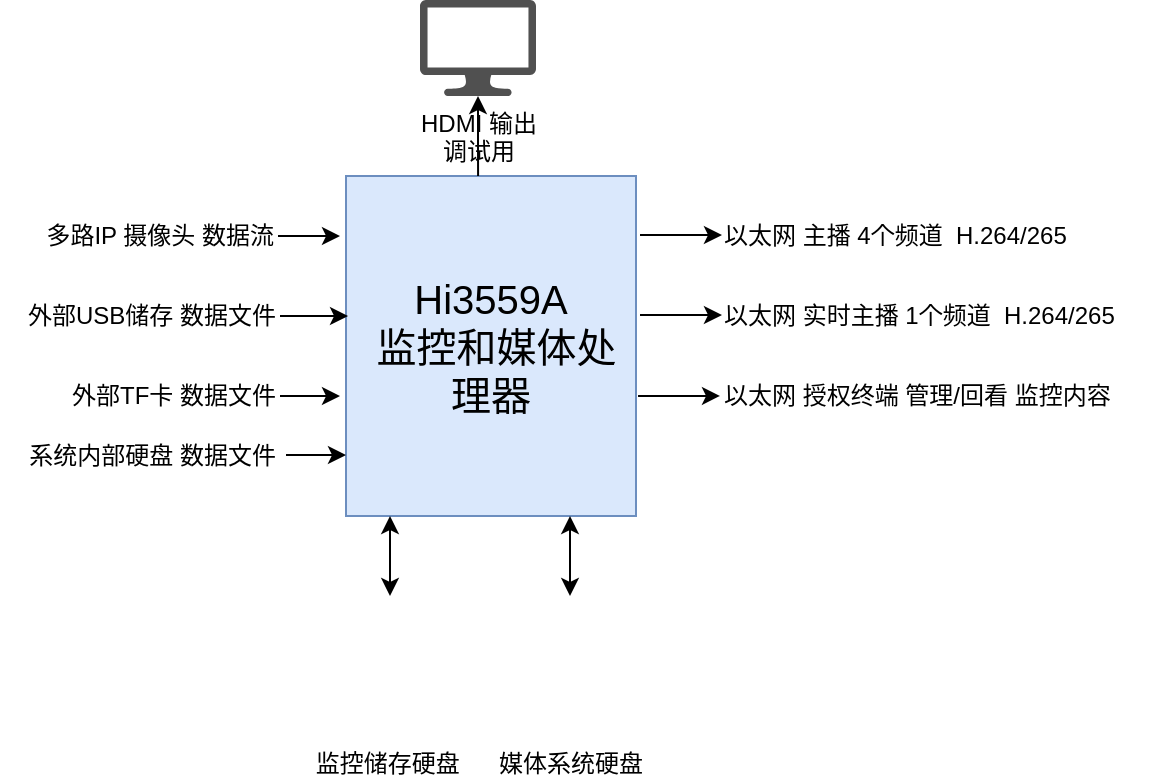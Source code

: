 <mxfile version="13.6.2" type="github">
  <diagram id="CLXN-4MDyRrbkYTzUW4q" name="Page-1">
    <mxGraphModel dx="1360" dy="1229" grid="1" gridSize="10" guides="1" tooltips="1" connect="1" arrows="1" fold="1" page="1" pageScale="1" pageWidth="850" pageHeight="1100" math="0" shadow="0">
      <root>
        <mxCell id="0" />
        <mxCell id="1" parent="0" />
        <mxCell id="OQLOy8tEcqYqoxx-tOox-1" value="&lt;font style=&quot;font-size: 20px&quot;&gt;Hi3559A&lt;br&gt;&amp;nbsp;监控和媒体处理器&lt;/font&gt;" style="rounded=0;whiteSpace=wrap;html=1;fillColor=#dae8fc;strokeColor=#6c8ebf;" vertex="1" parent="1">
          <mxGeometry x="313" y="380" width="145" height="170" as="geometry" />
        </mxCell>
        <mxCell id="OQLOy8tEcqYqoxx-tOox-27" value="" style="edgeStyle=orthogonalEdgeStyle;rounded=0;orthogonalLoop=1;jettySize=auto;html=1;startArrow=none;startFill=0;" edge="1" parent="1" source="OQLOy8tEcqYqoxx-tOox-4">
          <mxGeometry relative="1" as="geometry">
            <mxPoint x="310" y="410" as="targetPoint" />
          </mxGeometry>
        </mxCell>
        <mxCell id="OQLOy8tEcqYqoxx-tOox-4" value="多路IP 摄像头 数据流" style="text;html=1;strokeColor=none;fillColor=none;align=right;verticalAlign=middle;whiteSpace=wrap;rounded=0;" vertex="1" parent="1">
          <mxGeometry x="160" y="400" width="119" height="20" as="geometry" />
        </mxCell>
        <mxCell id="OQLOy8tEcqYqoxx-tOox-28" value="" style="edgeStyle=orthogonalEdgeStyle;rounded=0;orthogonalLoop=1;jettySize=auto;html=1;startArrow=none;startFill=0;entryX=0.007;entryY=0.412;entryDx=0;entryDy=0;entryPerimeter=0;" edge="1" parent="1" source="OQLOy8tEcqYqoxx-tOox-8" target="OQLOy8tEcqYqoxx-tOox-1">
          <mxGeometry relative="1" as="geometry" />
        </mxCell>
        <mxCell id="OQLOy8tEcqYqoxx-tOox-8" value="外部USB储存 数据文件" style="text;html=1;strokeColor=none;fillColor=none;align=right;verticalAlign=middle;whiteSpace=wrap;rounded=0;" vertex="1" parent="1">
          <mxGeometry x="140" y="440" width="140" height="20" as="geometry" />
        </mxCell>
        <mxCell id="OQLOy8tEcqYqoxx-tOox-16" value="" style="edgeStyle=orthogonalEdgeStyle;rounded=0;orthogonalLoop=1;jettySize=auto;html=1;startArrow=classic;startFill=1;" edge="1" parent="1" source="OQLOy8tEcqYqoxx-tOox-14">
          <mxGeometry relative="1" as="geometry">
            <mxPoint x="335" y="550" as="targetPoint" />
          </mxGeometry>
        </mxCell>
        <mxCell id="OQLOy8tEcqYqoxx-tOox-14" value="监控储存硬盘&amp;nbsp;" style="shape=image;html=1;verticalAlign=top;verticalLabelPosition=bottom;labelBackgroundColor=#ffffff;imageAspect=0;aspect=fixed;image=https://cdn3.iconfinder.com/data/icons/humano2/128x128/devices/drive-harddisk-ieee1394.png" vertex="1" parent="1">
          <mxGeometry x="300" y="590" width="70" height="70" as="geometry" />
        </mxCell>
        <mxCell id="OQLOy8tEcqYqoxx-tOox-18" value="以太网 主播 4个频道&amp;nbsp; H.264/265&amp;nbsp;" style="text;html=1;strokeColor=none;fillColor=none;align=left;verticalAlign=middle;whiteSpace=wrap;rounded=0;" vertex="1" parent="1">
          <mxGeometry x="500" y="400" width="190" height="20" as="geometry" />
        </mxCell>
        <mxCell id="OQLOy8tEcqYqoxx-tOox-20" value="" style="edgeStyle=orthogonalEdgeStyle;rounded=0;orthogonalLoop=1;jettySize=auto;html=1;startArrow=classic;startFill=1;" edge="1" parent="1" source="OQLOy8tEcqYqoxx-tOox-21">
          <mxGeometry relative="1" as="geometry">
            <mxPoint x="425" y="550" as="targetPoint" />
          </mxGeometry>
        </mxCell>
        <mxCell id="OQLOy8tEcqYqoxx-tOox-21" value="媒体系统硬盘" style="shape=image;html=1;verticalAlign=top;verticalLabelPosition=bottom;labelBackgroundColor=#ffffff;imageAspect=0;aspect=fixed;image=https://cdn3.iconfinder.com/data/icons/humano2/128x128/devices/drive-harddisk-ieee1394.png" vertex="1" parent="1">
          <mxGeometry x="390" y="590" width="70" height="70" as="geometry" />
        </mxCell>
        <mxCell id="OQLOy8tEcqYqoxx-tOox-25" value="外部TF卡 数据文件" style="text;html=1;strokeColor=none;fillColor=none;align=right;verticalAlign=middle;whiteSpace=wrap;rounded=0;" vertex="1" parent="1">
          <mxGeometry x="150" y="480" width="130" height="20" as="geometry" />
        </mxCell>
        <mxCell id="OQLOy8tEcqYqoxx-tOox-34" value="" style="edgeStyle=orthogonalEdgeStyle;rounded=0;orthogonalLoop=1;jettySize=auto;html=1;startArrow=none;startFill=0;" edge="1" parent="1" source="OQLOy8tEcqYqoxx-tOox-25">
          <mxGeometry relative="1" as="geometry">
            <mxPoint x="290" y="460" as="sourcePoint" />
            <mxPoint x="310" y="490" as="targetPoint" />
          </mxGeometry>
        </mxCell>
        <mxCell id="OQLOy8tEcqYqoxx-tOox-39" value="" style="edgeStyle=orthogonalEdgeStyle;rounded=0;orthogonalLoop=1;jettySize=auto;html=1;startArrow=classic;startFill=1;entryX=0.152;entryY=-0.012;entryDx=0;entryDy=0;entryPerimeter=0;endArrow=none;endFill=0;" edge="1" parent="1" source="OQLOy8tEcqYqoxx-tOox-38">
          <mxGeometry relative="1" as="geometry">
            <mxPoint x="379.04" y="380.0" as="targetPoint" />
          </mxGeometry>
        </mxCell>
        <mxCell id="OQLOy8tEcqYqoxx-tOox-38" value="HDMI 输出&lt;br&gt;调试用" style="pointerEvents=1;shadow=0;dashed=0;html=1;strokeColor=none;fillColor=#505050;labelPosition=center;verticalLabelPosition=bottom;verticalAlign=top;outlineConnect=0;align=center;shape=mxgraph.office.devices.lcd_monitor;" vertex="1" parent="1">
          <mxGeometry x="350" y="292.04" width="58" height="48" as="geometry" />
        </mxCell>
        <mxCell id="OQLOy8tEcqYqoxx-tOox-41" value="以太网 实时主播 1个频道&amp;nbsp; H.264/265&amp;nbsp;" style="text;html=1;strokeColor=none;fillColor=none;align=left;verticalAlign=middle;whiteSpace=wrap;rounded=0;" vertex="1" parent="1">
          <mxGeometry x="500" y="440" width="220" height="20" as="geometry" />
        </mxCell>
        <mxCell id="OQLOy8tEcqYqoxx-tOox-43" value="" style="edgeStyle=orthogonalEdgeStyle;rounded=0;orthogonalLoop=1;jettySize=auto;html=1;startArrow=classic;startFill=1;endArrow=none;endFill=0;entryX=1.007;entryY=0.647;entryDx=0;entryDy=0;entryPerimeter=0;" edge="1" parent="1" source="OQLOy8tEcqYqoxx-tOox-42" target="OQLOy8tEcqYqoxx-tOox-1">
          <mxGeometry relative="1" as="geometry" />
        </mxCell>
        <mxCell id="OQLOy8tEcqYqoxx-tOox-42" value="以太网 授权终端 管理/回看 监控内容" style="text;html=1;strokeColor=none;fillColor=none;align=left;verticalAlign=middle;whiteSpace=wrap;rounded=0;" vertex="1" parent="1">
          <mxGeometry x="500" y="480" width="220" height="20" as="geometry" />
        </mxCell>
        <mxCell id="OQLOy8tEcqYqoxx-tOox-44" value="" style="edgeStyle=orthogonalEdgeStyle;rounded=0;orthogonalLoop=1;jettySize=auto;html=1;startArrow=classic;startFill=1;endArrow=none;endFill=0;entryX=1.007;entryY=0.647;entryDx=0;entryDy=0;entryPerimeter=0;" edge="1" parent="1">
          <mxGeometry relative="1" as="geometry">
            <mxPoint x="500.99" y="449.5" as="sourcePoint" />
            <mxPoint x="460.005" y="449.5" as="targetPoint" />
          </mxGeometry>
        </mxCell>
        <mxCell id="OQLOy8tEcqYqoxx-tOox-45" value="" style="edgeStyle=orthogonalEdgeStyle;rounded=0;orthogonalLoop=1;jettySize=auto;html=1;startArrow=classic;startFill=1;endArrow=none;endFill=0;entryX=1.007;entryY=0.647;entryDx=0;entryDy=0;entryPerimeter=0;" edge="1" parent="1">
          <mxGeometry relative="1" as="geometry">
            <mxPoint x="500.99" y="409.5" as="sourcePoint" />
            <mxPoint x="460.005" y="409.5" as="targetPoint" />
          </mxGeometry>
        </mxCell>
        <mxCell id="OQLOy8tEcqYqoxx-tOox-46" value="系统内部硬盘 数据文件" style="text;html=1;strokeColor=none;fillColor=none;align=right;verticalAlign=middle;whiteSpace=wrap;rounded=0;" vertex="1" parent="1">
          <mxGeometry x="150" y="510" width="130" height="20" as="geometry" />
        </mxCell>
        <mxCell id="OQLOy8tEcqYqoxx-tOox-50" value="" style="edgeStyle=orthogonalEdgeStyle;rounded=0;orthogonalLoop=1;jettySize=auto;html=1;startArrow=none;startFill=0;" edge="1" parent="1">
          <mxGeometry relative="1" as="geometry">
            <mxPoint x="283" y="519.5" as="sourcePoint" />
            <mxPoint x="313" y="519.5" as="targetPoint" />
          </mxGeometry>
        </mxCell>
      </root>
    </mxGraphModel>
  </diagram>
</mxfile>
